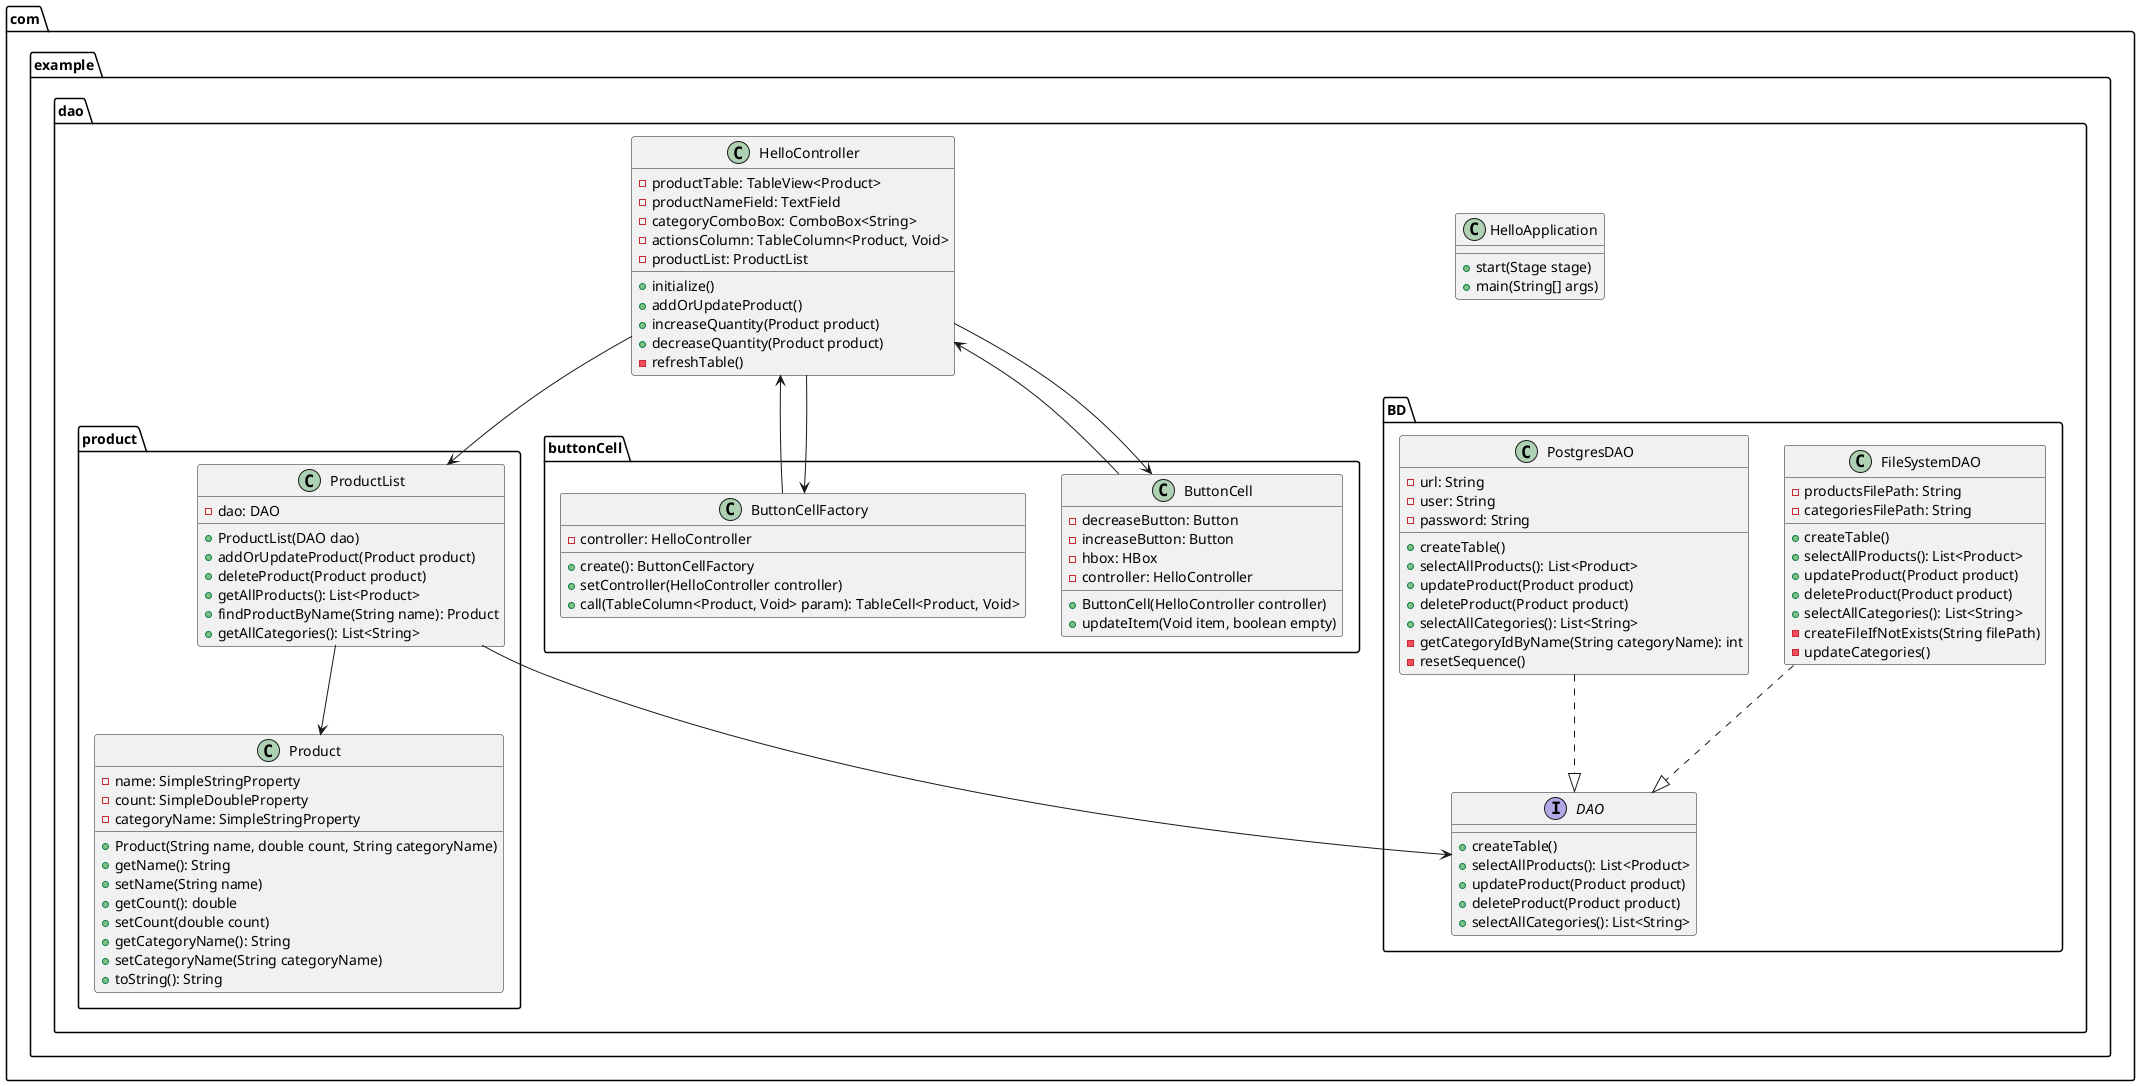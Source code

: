 @startuml

package "com.example.dao" {
  class HelloApplication {
    +start(Stage stage)
    +main(String[] args)
  }

  class HelloController {
    -productTable: TableView<Product>
    -productNameField: TextField
    -categoryComboBox: ComboBox<String>
    -actionsColumn: TableColumn<Product, Void>
    -productList: ProductList
    +initialize()
    +addOrUpdateProduct()
    +increaseQuantity(Product product)
    +decreaseQuantity(Product product)
    -refreshTable()
  }
}

package "com.example.dao.product" {
  class Product {
    -name: SimpleStringProperty
    -count: SimpleDoubleProperty
    -categoryName: SimpleStringProperty
    +Product(String name, double count, String categoryName)
    +getName(): String
    +setName(String name)
    +getCount(): double
    +setCount(double count)
    +getCategoryName(): String
    +setCategoryName(String categoryName)
    +toString(): String
  }

  class ProductList {
    -dao: DAO
    +ProductList(DAO dao)
    +addOrUpdateProduct(Product product)
    +deleteProduct(Product product)
    +getAllProducts(): List<Product>
    +findProductByName(String name): Product
    +getAllCategories(): List<String>
  }
}

package "com.example.dao.BD" {
  interface DAO {
    +createTable()
    +selectAllProducts(): List<Product>
    +updateProduct(Product product)
    +deleteProduct(Product product)
    +selectAllCategories(): List<String>
  }

  class FileSystemDAO {
    -productsFilePath: String
    -categoriesFilePath: String
    +createTable()
    +selectAllProducts(): List<Product>
    +updateProduct(Product product)
    +deleteProduct(Product product)
    +selectAllCategories(): List<String>
    -createFileIfNotExists(String filePath)
    -updateCategories()
  }

  class PostgresDAO {
    -url: String
    -user: String
    -password: String
    +createTable()
    +selectAllProducts(): List<Product>
    +updateProduct(Product product)
    +deleteProduct(Product product)
    +selectAllCategories(): List<String>
    -getCategoryIdByName(String categoryName): int
    -resetSequence()
  }
}

package "com.example.dao.buttonCell" {
  class ButtonCell {
    -decreaseButton: Button
    -increaseButton: Button
    -hbox: HBox
    -controller: HelloController
    +ButtonCell(HelloController controller)
    +updateItem(Void item, boolean empty)
  }

  class ButtonCellFactory {
    -controller: HelloController
    +create(): ButtonCellFactory
    +setController(HelloController controller)
    +call(TableColumn<Product, Void> param): TableCell<Product, Void>
  }
}

HelloController --> ProductList
HelloController --> ButtonCell
HelloController --> ButtonCellFactory

ProductList --> DAO
FileSystemDAO ..|> DAO
PostgresDAO ..|> DAO

ButtonCell --> HelloController
ButtonCellFactory --> HelloController

ProductList --> Product

@enduml